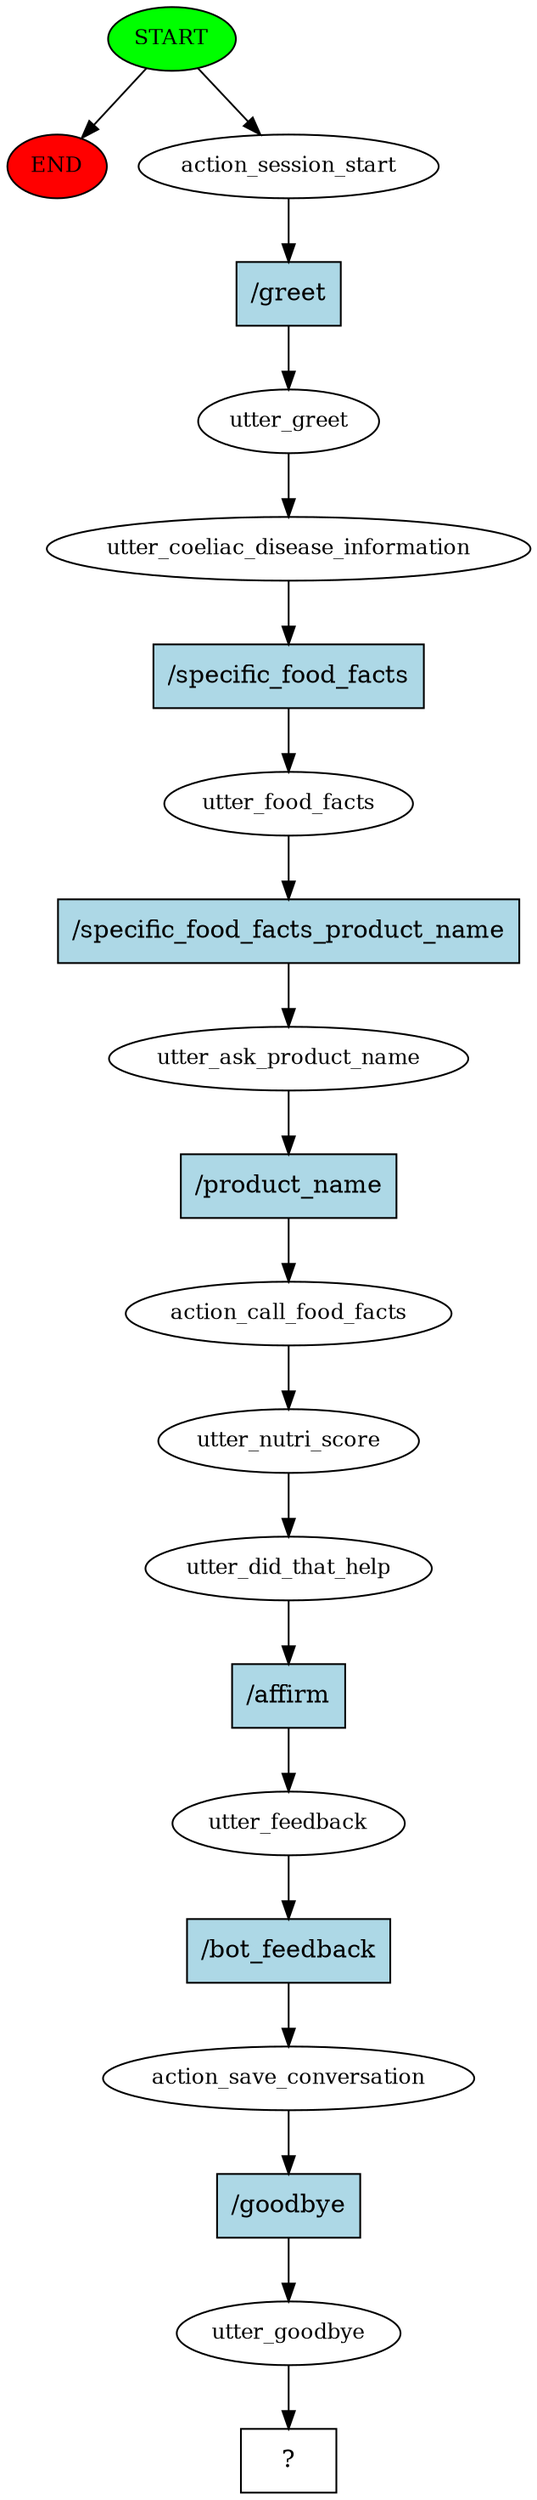 digraph  {
0 [class="start active", fillcolor=green, fontsize=12, label=START, style=filled];
"-1" [class=end, fillcolor=red, fontsize=12, label=END, style=filled];
1 [class=active, fontsize=12, label=action_session_start];
2 [class=active, fontsize=12, label=utter_greet];
3 [class=active, fontsize=12, label=utter_coeliac_disease_information];
4 [class=active, fontsize=12, label=utter_food_facts];
5 [class=active, fontsize=12, label=utter_ask_product_name];
6 [class=active, fontsize=12, label=action_call_food_facts];
7 [class=active, fontsize=12, label=utter_nutri_score];
8 [class=active, fontsize=12, label=utter_did_that_help];
9 [class=active, fontsize=12, label=utter_feedback];
10 [class=active, fontsize=12, label=action_save_conversation];
11 [class=active, fontsize=12, label=utter_goodbye];
12 [class="intent dashed active", label="  ?  ", shape=rect];
13 [class="intent active", fillcolor=lightblue, label="/greet", shape=rect, style=filled];
14 [class="intent active", fillcolor=lightblue, label="/specific_food_facts", shape=rect, style=filled];
15 [class="intent active", fillcolor=lightblue, label="/specific_food_facts_product_name", shape=rect, style=filled];
16 [class="intent active", fillcolor=lightblue, label="/product_name", shape=rect, style=filled];
17 [class="intent active", fillcolor=lightblue, label="/affirm", shape=rect, style=filled];
18 [class="intent active", fillcolor=lightblue, label="/bot_feedback", shape=rect, style=filled];
19 [class="intent active", fillcolor=lightblue, label="/goodbye", shape=rect, style=filled];
0 -> "-1"  [class="", key=NONE, label=""];
0 -> 1  [class=active, key=NONE, label=""];
1 -> 13  [class=active, key=0];
2 -> 3  [class=active, key=NONE, label=""];
3 -> 14  [class=active, key=0];
4 -> 15  [class=active, key=0];
5 -> 16  [class=active, key=0];
6 -> 7  [class=active, key=NONE, label=""];
7 -> 8  [class=active, key=NONE, label=""];
8 -> 17  [class=active, key=0];
9 -> 18  [class=active, key=0];
10 -> 19  [class=active, key=0];
11 -> 12  [class=active, key=NONE, label=""];
13 -> 2  [class=active, key=0];
14 -> 4  [class=active, key=0];
15 -> 5  [class=active, key=0];
16 -> 6  [class=active, key=0];
17 -> 9  [class=active, key=0];
18 -> 10  [class=active, key=0];
19 -> 11  [class=active, key=0];
}
